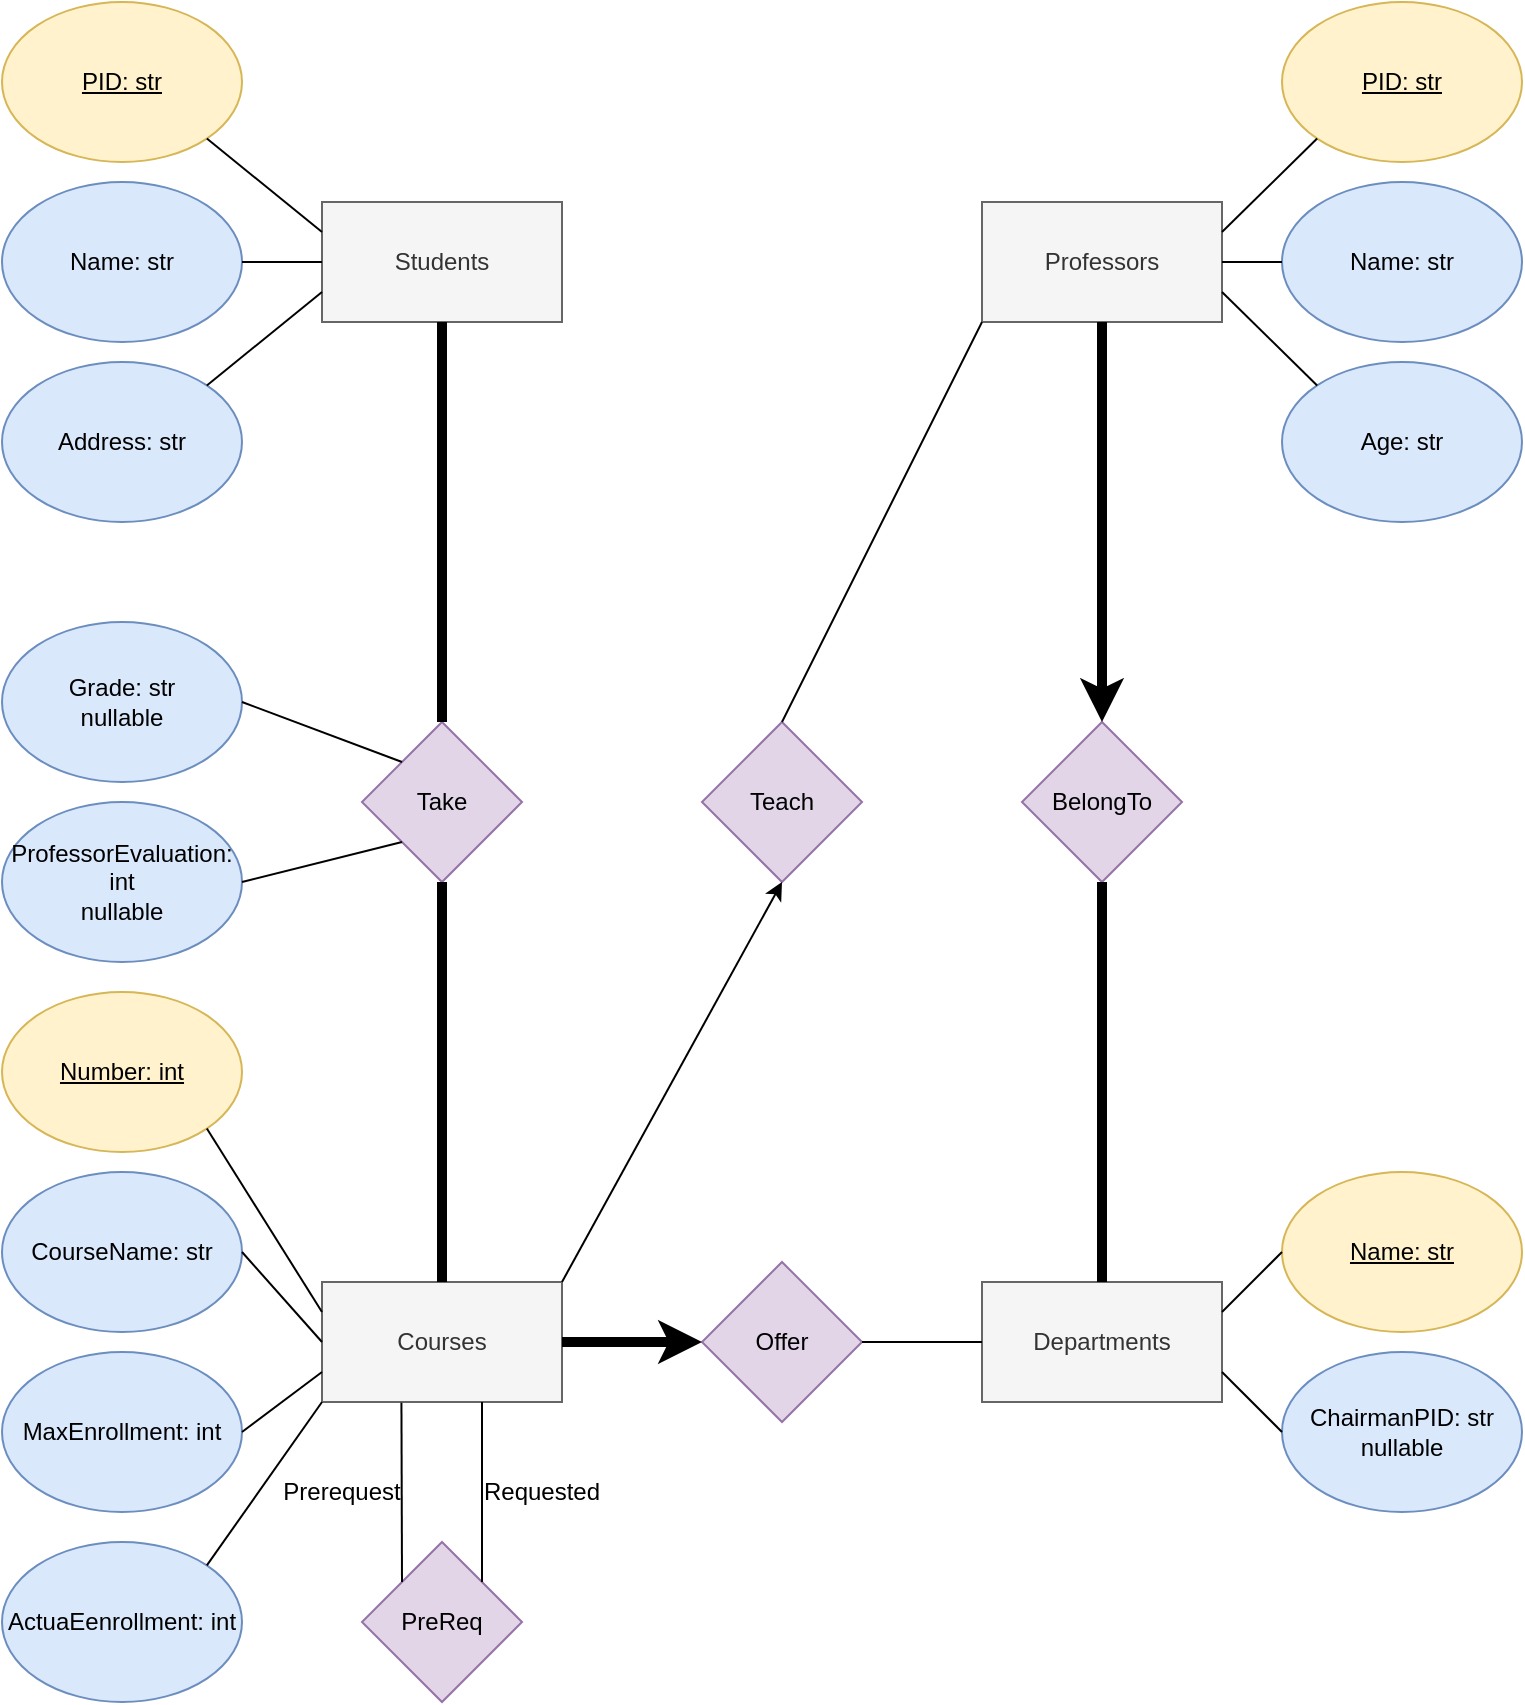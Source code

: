 <mxfile version="21.2.1" type="device">
  <diagram name="Page-1" id="35uNMAXDFnzqJk-Z2Rc5">
    <mxGraphModel dx="794" dy="1194" grid="1" gridSize="10" guides="1" tooltips="1" connect="1" arrows="1" fold="1" page="1" pageScale="1" pageWidth="827" pageHeight="1169" math="0" shadow="0">
      <root>
        <mxCell id="0" />
        <mxCell id="1" parent="0" />
        <mxCell id="8YLQqvVlCg9wH1gao7eU-1" value="Students" style="rounded=0;whiteSpace=wrap;html=1;fillColor=#f5f5f5;fontColor=#333333;strokeColor=#666666;" parent="1" vertex="1">
          <mxGeometry x="200" y="140" width="120" height="60" as="geometry" />
        </mxCell>
        <mxCell id="8YLQqvVlCg9wH1gao7eU-2" value="&lt;u&gt;PID: str&lt;/u&gt;" style="ellipse;whiteSpace=wrap;html=1;fillColor=#fff2cc;strokeColor=#d6b656;" parent="1" vertex="1">
          <mxGeometry x="40" y="40" width="120" height="80" as="geometry" />
        </mxCell>
        <mxCell id="8YLQqvVlCg9wH1gao7eU-3" value="Name: str" style="ellipse;whiteSpace=wrap;html=1;fillColor=#dae8fc;strokeColor=#6c8ebf;" parent="1" vertex="1">
          <mxGeometry x="40" y="130" width="120" height="80" as="geometry" />
        </mxCell>
        <mxCell id="8YLQqvVlCg9wH1gao7eU-4" value="Address: str" style="ellipse;whiteSpace=wrap;html=1;fillColor=#dae8fc;strokeColor=#6c8ebf;" parent="1" vertex="1">
          <mxGeometry x="40" y="220" width="120" height="80" as="geometry" />
        </mxCell>
        <mxCell id="8YLQqvVlCg9wH1gao7eU-5" value="Professors" style="rounded=0;whiteSpace=wrap;html=1;fillColor=#f5f5f5;fontColor=#333333;strokeColor=#666666;" parent="1" vertex="1">
          <mxGeometry x="530" y="140" width="120" height="60" as="geometry" />
        </mxCell>
        <mxCell id="8YLQqvVlCg9wH1gao7eU-6" value="&lt;u&gt;PID: str&lt;/u&gt;" style="ellipse;whiteSpace=wrap;html=1;fillColor=#fff2cc;strokeColor=#d6b656;" parent="1" vertex="1">
          <mxGeometry x="680" y="40" width="120" height="80" as="geometry" />
        </mxCell>
        <mxCell id="8YLQqvVlCg9wH1gao7eU-7" value="Name: str" style="ellipse;whiteSpace=wrap;html=1;fillColor=#dae8fc;strokeColor=#6c8ebf;" parent="1" vertex="1">
          <mxGeometry x="680" y="130" width="120" height="80" as="geometry" />
        </mxCell>
        <mxCell id="8YLQqvVlCg9wH1gao7eU-8" value="Departments" style="rounded=0;whiteSpace=wrap;html=1;fillColor=#f5f5f5;fontColor=#333333;strokeColor=#666666;" parent="1" vertex="1">
          <mxGeometry x="530" y="680" width="120" height="60" as="geometry" />
        </mxCell>
        <mxCell id="8YLQqvVlCg9wH1gao7eU-9" value="Age: str" style="ellipse;whiteSpace=wrap;html=1;fillColor=#dae8fc;strokeColor=#6c8ebf;" parent="1" vertex="1">
          <mxGeometry x="680" y="220" width="120" height="80" as="geometry" />
        </mxCell>
        <mxCell id="8YLQqvVlCg9wH1gao7eU-10" value="Courses" style="rounded=0;whiteSpace=wrap;html=1;fillColor=#f5f5f5;fontColor=#333333;strokeColor=#666666;" parent="1" vertex="1">
          <mxGeometry x="200" y="680" width="120" height="60" as="geometry" />
        </mxCell>
        <mxCell id="8YLQqvVlCg9wH1gao7eU-11" value="CourseName: str" style="ellipse;whiteSpace=wrap;html=1;fillColor=#dae8fc;strokeColor=#6c8ebf;" parent="1" vertex="1">
          <mxGeometry x="40" y="625" width="120" height="80" as="geometry" />
        </mxCell>
        <mxCell id="8YLQqvVlCg9wH1gao7eU-12" value="&lt;u&gt;Number: int&lt;/u&gt;" style="ellipse;whiteSpace=wrap;html=1;fillColor=#fff2cc;strokeColor=#d6b656;" parent="1" vertex="1">
          <mxGeometry x="40" y="535" width="120" height="80" as="geometry" />
        </mxCell>
        <mxCell id="8YLQqvVlCg9wH1gao7eU-13" value="MaxEnrollment: int" style="ellipse;whiteSpace=wrap;html=1;fillColor=#dae8fc;strokeColor=#6c8ebf;" parent="1" vertex="1">
          <mxGeometry x="40" y="715" width="120" height="80" as="geometry" />
        </mxCell>
        <mxCell id="8YLQqvVlCg9wH1gao7eU-14" value="ActuaEenrollment: int" style="ellipse;whiteSpace=wrap;html=1;fillColor=#dae8fc;strokeColor=#6c8ebf;" parent="1" vertex="1">
          <mxGeometry x="40" y="810" width="120" height="80" as="geometry" />
        </mxCell>
        <mxCell id="8YLQqvVlCg9wH1gao7eU-15" value="&lt;u&gt;Name: str&lt;/u&gt;" style="ellipse;whiteSpace=wrap;html=1;fillColor=#fff2cc;strokeColor=#d6b656;" parent="1" vertex="1">
          <mxGeometry x="680" y="625" width="120" height="80" as="geometry" />
        </mxCell>
        <mxCell id="8YLQqvVlCg9wH1gao7eU-16" value="ChairmanPID: str&lt;br&gt;nullable" style="ellipse;whiteSpace=wrap;html=1;fillColor=#dae8fc;strokeColor=#6c8ebf;" parent="1" vertex="1">
          <mxGeometry x="680" y="715" width="120" height="80" as="geometry" />
        </mxCell>
        <mxCell id="8YLQqvVlCg9wH1gao7eU-19" value="" style="endArrow=none;html=1;rounded=0;exitX=1;exitY=1;exitDx=0;exitDy=0;entryX=0;entryY=0.25;entryDx=0;entryDy=0;" parent="1" source="8YLQqvVlCg9wH1gao7eU-2" target="8YLQqvVlCg9wH1gao7eU-1" edge="1">
          <mxGeometry width="50" height="50" relative="1" as="geometry">
            <mxPoint x="340" y="430" as="sourcePoint" />
            <mxPoint x="390" y="380" as="targetPoint" />
          </mxGeometry>
        </mxCell>
        <mxCell id="8YLQqvVlCg9wH1gao7eU-20" value="" style="endArrow=none;html=1;rounded=0;exitX=1;exitY=0.5;exitDx=0;exitDy=0;entryX=0;entryY=0.5;entryDx=0;entryDy=0;" parent="1" source="8YLQqvVlCg9wH1gao7eU-3" target="8YLQqvVlCg9wH1gao7eU-1" edge="1">
          <mxGeometry width="50" height="50" relative="1" as="geometry">
            <mxPoint x="340" y="430" as="sourcePoint" />
            <mxPoint x="390" y="380" as="targetPoint" />
          </mxGeometry>
        </mxCell>
        <mxCell id="8YLQqvVlCg9wH1gao7eU-21" value="" style="endArrow=none;html=1;rounded=0;exitX=1;exitY=0;exitDx=0;exitDy=0;entryX=0;entryY=0.75;entryDx=0;entryDy=0;" parent="1" source="8YLQqvVlCg9wH1gao7eU-4" target="8YLQqvVlCg9wH1gao7eU-1" edge="1">
          <mxGeometry width="50" height="50" relative="1" as="geometry">
            <mxPoint x="340" y="430" as="sourcePoint" />
            <mxPoint x="390" y="380" as="targetPoint" />
          </mxGeometry>
        </mxCell>
        <mxCell id="8YLQqvVlCg9wH1gao7eU-22" value="" style="endArrow=none;html=1;rounded=0;exitX=1;exitY=1;exitDx=0;exitDy=0;entryX=0;entryY=0.25;entryDx=0;entryDy=0;" parent="1" source="8YLQqvVlCg9wH1gao7eU-12" target="8YLQqvVlCg9wH1gao7eU-10" edge="1">
          <mxGeometry width="50" height="50" relative="1" as="geometry">
            <mxPoint x="340" y="600" as="sourcePoint" />
            <mxPoint x="390" y="550" as="targetPoint" />
          </mxGeometry>
        </mxCell>
        <mxCell id="8YLQqvVlCg9wH1gao7eU-23" value="" style="endArrow=none;html=1;rounded=0;exitX=1;exitY=0.5;exitDx=0;exitDy=0;entryX=0;entryY=0.5;entryDx=0;entryDy=0;" parent="1" source="8YLQqvVlCg9wH1gao7eU-11" target="8YLQqvVlCg9wH1gao7eU-10" edge="1">
          <mxGeometry width="50" height="50" relative="1" as="geometry">
            <mxPoint x="340" y="600" as="sourcePoint" />
            <mxPoint x="390" y="550" as="targetPoint" />
          </mxGeometry>
        </mxCell>
        <mxCell id="8YLQqvVlCg9wH1gao7eU-24" value="" style="endArrow=none;html=1;rounded=0;exitX=1;exitY=0.5;exitDx=0;exitDy=0;entryX=0;entryY=0.75;entryDx=0;entryDy=0;" parent="1" source="8YLQqvVlCg9wH1gao7eU-13" target="8YLQqvVlCg9wH1gao7eU-10" edge="1">
          <mxGeometry width="50" height="50" relative="1" as="geometry">
            <mxPoint x="340" y="600" as="sourcePoint" />
            <mxPoint x="390" y="550" as="targetPoint" />
          </mxGeometry>
        </mxCell>
        <mxCell id="8YLQqvVlCg9wH1gao7eU-25" value="" style="endArrow=none;html=1;rounded=0;exitX=1;exitY=0;exitDx=0;exitDy=0;entryX=0;entryY=1;entryDx=0;entryDy=0;" parent="1" source="8YLQqvVlCg9wH1gao7eU-14" target="8YLQqvVlCg9wH1gao7eU-10" edge="1">
          <mxGeometry width="50" height="50" relative="1" as="geometry">
            <mxPoint x="340" y="600" as="sourcePoint" />
            <mxPoint x="390" y="550" as="targetPoint" />
          </mxGeometry>
        </mxCell>
        <mxCell id="8YLQqvVlCg9wH1gao7eU-26" value="" style="endArrow=none;html=1;rounded=0;entryX=0;entryY=1;entryDx=0;entryDy=0;exitX=1;exitY=0.25;exitDx=0;exitDy=0;" parent="1" source="8YLQqvVlCg9wH1gao7eU-5" target="8YLQqvVlCg9wH1gao7eU-6" edge="1">
          <mxGeometry width="50" height="50" relative="1" as="geometry">
            <mxPoint x="670" y="430" as="sourcePoint" />
            <mxPoint x="720" y="380" as="targetPoint" />
          </mxGeometry>
        </mxCell>
        <mxCell id="8YLQqvVlCg9wH1gao7eU-27" value="" style="endArrow=none;html=1;rounded=0;exitX=1;exitY=0.5;exitDx=0;exitDy=0;entryX=0;entryY=0.5;entryDx=0;entryDy=0;" parent="1" source="8YLQqvVlCg9wH1gao7eU-5" target="8YLQqvVlCg9wH1gao7eU-7" edge="1">
          <mxGeometry width="50" height="50" relative="1" as="geometry">
            <mxPoint x="670" y="430" as="sourcePoint" />
            <mxPoint x="720" y="380" as="targetPoint" />
          </mxGeometry>
        </mxCell>
        <mxCell id="8YLQqvVlCg9wH1gao7eU-28" value="" style="endArrow=none;html=1;rounded=0;entryX=0;entryY=0;entryDx=0;entryDy=0;exitX=1;exitY=0.75;exitDx=0;exitDy=0;" parent="1" source="8YLQqvVlCg9wH1gao7eU-5" target="8YLQqvVlCg9wH1gao7eU-9" edge="1">
          <mxGeometry width="50" height="50" relative="1" as="geometry">
            <mxPoint x="670" y="430" as="sourcePoint" />
            <mxPoint x="720" y="380" as="targetPoint" />
          </mxGeometry>
        </mxCell>
        <mxCell id="8YLQqvVlCg9wH1gao7eU-29" value="" style="endArrow=none;html=1;rounded=0;exitX=1;exitY=0.25;exitDx=0;exitDy=0;entryX=0;entryY=0.5;entryDx=0;entryDy=0;" parent="1" source="8YLQqvVlCg9wH1gao7eU-8" target="8YLQqvVlCg9wH1gao7eU-15" edge="1">
          <mxGeometry width="50" height="50" relative="1" as="geometry">
            <mxPoint x="670" y="600" as="sourcePoint" />
            <mxPoint x="720" y="550" as="targetPoint" />
          </mxGeometry>
        </mxCell>
        <mxCell id="8YLQqvVlCg9wH1gao7eU-30" value="" style="endArrow=none;html=1;rounded=0;exitX=1;exitY=0.75;exitDx=0;exitDy=0;entryX=0;entryY=0.5;entryDx=0;entryDy=0;" parent="1" source="8YLQqvVlCg9wH1gao7eU-8" target="8YLQqvVlCg9wH1gao7eU-16" edge="1">
          <mxGeometry width="50" height="50" relative="1" as="geometry">
            <mxPoint x="670" y="600" as="sourcePoint" />
            <mxPoint x="720" y="550" as="targetPoint" />
          </mxGeometry>
        </mxCell>
        <mxCell id="8YLQqvVlCg9wH1gao7eU-31" value="BelongTo" style="rhombus;whiteSpace=wrap;html=1;fillColor=#e1d5e7;strokeColor=#9673a6;" parent="1" vertex="1">
          <mxGeometry x="550" y="400" width="80" height="80" as="geometry" />
        </mxCell>
        <mxCell id="8YLQqvVlCg9wH1gao7eU-32" value="" style="endArrow=classic;html=1;rounded=0;exitX=0.5;exitY=1;exitDx=0;exitDy=0;entryX=0.5;entryY=0;entryDx=0;entryDy=0;strokeWidth=5;" parent="1" source="8YLQqvVlCg9wH1gao7eU-5" target="8YLQqvVlCg9wH1gao7eU-31" edge="1">
          <mxGeometry width="50" height="50" relative="1" as="geometry">
            <mxPoint x="460" y="430" as="sourcePoint" />
            <mxPoint x="510" y="380" as="targetPoint" />
          </mxGeometry>
        </mxCell>
        <mxCell id="8YLQqvVlCg9wH1gao7eU-33" value="Offer" style="rhombus;whiteSpace=wrap;html=1;fillColor=#e1d5e7;strokeColor=#9673a6;" parent="1" vertex="1">
          <mxGeometry x="390" y="670" width="80" height="80" as="geometry" />
        </mxCell>
        <mxCell id="8YLQqvVlCg9wH1gao7eU-34" value="" style="endArrow=classic;html=1;rounded=0;exitX=1;exitY=0.5;exitDx=0;exitDy=0;entryX=0;entryY=0.5;entryDx=0;entryDy=0;strokeWidth=5;" parent="1" source="8YLQqvVlCg9wH1gao7eU-10" target="8YLQqvVlCg9wH1gao7eU-33" edge="1">
          <mxGeometry width="50" height="50" relative="1" as="geometry">
            <mxPoint x="390" y="600" as="sourcePoint" />
            <mxPoint x="440" y="550" as="targetPoint" />
          </mxGeometry>
        </mxCell>
        <mxCell id="8YLQqvVlCg9wH1gao7eU-35" value="Take" style="rhombus;whiteSpace=wrap;html=1;fillColor=#e1d5e7;strokeColor=#9673a6;" parent="1" vertex="1">
          <mxGeometry x="220" y="400" width="80" height="80" as="geometry" />
        </mxCell>
        <mxCell id="8YLQqvVlCg9wH1gao7eU-36" value="" style="endArrow=none;html=1;rounded=0;entryX=0.5;entryY=1;entryDx=0;entryDy=0;exitX=0.5;exitY=0;exitDx=0;exitDy=0;strokeWidth=5;" parent="1" source="8YLQqvVlCg9wH1gao7eU-35" target="8YLQqvVlCg9wH1gao7eU-1" edge="1">
          <mxGeometry width="50" height="50" relative="1" as="geometry">
            <mxPoint x="340" y="430" as="sourcePoint" />
            <mxPoint x="390" y="380" as="targetPoint" />
          </mxGeometry>
        </mxCell>
        <mxCell id="8YLQqvVlCg9wH1gao7eU-37" value="" style="endArrow=none;html=1;rounded=0;entryX=0.5;entryY=1;entryDx=0;entryDy=0;exitX=0.5;exitY=0;exitDx=0;exitDy=0;strokeWidth=5;" parent="1" source="8YLQqvVlCg9wH1gao7eU-10" target="8YLQqvVlCg9wH1gao7eU-35" edge="1">
          <mxGeometry width="50" height="50" relative="1" as="geometry">
            <mxPoint x="270" y="500" as="sourcePoint" />
            <mxPoint x="270" y="380" as="targetPoint" />
          </mxGeometry>
        </mxCell>
        <mxCell id="5mbqr19voJDB2y2FRXF--1" value="Teach" style="rhombus;whiteSpace=wrap;html=1;fillColor=#e1d5e7;strokeColor=#9673a6;" parent="1" vertex="1">
          <mxGeometry x="390" y="400" width="80" height="80" as="geometry" />
        </mxCell>
        <mxCell id="5mbqr19voJDB2y2FRXF--2" value="" style="endArrow=classic;html=1;rounded=0;entryX=0.5;entryY=1;entryDx=0;entryDy=0;exitX=1;exitY=0;exitDx=0;exitDy=0;" parent="1" source="8YLQqvVlCg9wH1gao7eU-10" target="5mbqr19voJDB2y2FRXF--1" edge="1">
          <mxGeometry width="50" height="50" relative="1" as="geometry">
            <mxPoint x="380" y="800" as="sourcePoint" />
            <mxPoint x="430" y="750" as="targetPoint" />
          </mxGeometry>
        </mxCell>
        <mxCell id="5mbqr19voJDB2y2FRXF--3" value="" style="endArrow=none;html=1;rounded=0;entryX=0;entryY=1;entryDx=0;entryDy=0;exitX=0.5;exitY=0;exitDx=0;exitDy=0;" parent="1" source="5mbqr19voJDB2y2FRXF--1" target="8YLQqvVlCg9wH1gao7eU-5" edge="1">
          <mxGeometry width="50" height="50" relative="1" as="geometry">
            <mxPoint x="380" y="630" as="sourcePoint" />
            <mxPoint x="430" y="580" as="targetPoint" />
          </mxGeometry>
        </mxCell>
        <mxCell id="5mbqr19voJDB2y2FRXF--4" value="PreReq" style="rhombus;whiteSpace=wrap;html=1;fillColor=#e1d5e7;strokeColor=#9673a6;" parent="1" vertex="1">
          <mxGeometry x="220" y="810" width="80" height="80" as="geometry" />
        </mxCell>
        <mxCell id="5mbqr19voJDB2y2FRXF--5" value="" style="endArrow=none;html=1;rounded=0;exitX=0;exitY=0;exitDx=0;exitDy=0;entryX=0.331;entryY=1.006;entryDx=0;entryDy=0;entryPerimeter=0;" parent="1" source="5mbqr19voJDB2y2FRXF--4" target="8YLQqvVlCg9wH1gao7eU-10" edge="1">
          <mxGeometry width="50" height="50" relative="1" as="geometry">
            <mxPoint x="380" y="800" as="sourcePoint" />
            <mxPoint x="430" y="750" as="targetPoint" />
          </mxGeometry>
        </mxCell>
        <mxCell id="5mbqr19voJDB2y2FRXF--6" value="" style="endArrow=none;html=1;rounded=0;exitX=1;exitY=0;exitDx=0;exitDy=0;" parent="1" source="5mbqr19voJDB2y2FRXF--4" edge="1">
          <mxGeometry width="50" height="50" relative="1" as="geometry">
            <mxPoint x="380" y="800" as="sourcePoint" />
            <mxPoint x="280" y="740" as="targetPoint" />
          </mxGeometry>
        </mxCell>
        <mxCell id="JMP3jXskLYXB1BBtVixL-1" value="" style="endArrow=none;html=1;rounded=0;entryX=0;entryY=0.5;entryDx=0;entryDy=0;exitX=1;exitY=0.5;exitDx=0;exitDy=0;" parent="1" source="8YLQqvVlCg9wH1gao7eU-33" target="8YLQqvVlCg9wH1gao7eU-8" edge="1">
          <mxGeometry width="50" height="50" relative="1" as="geometry">
            <mxPoint x="380" y="800" as="sourcePoint" />
            <mxPoint x="430" y="750" as="targetPoint" />
          </mxGeometry>
        </mxCell>
        <mxCell id="JMP3jXskLYXB1BBtVixL-2" value="" style="endArrow=none;html=1;rounded=0;entryX=0.5;entryY=1;entryDx=0;entryDy=0;exitX=0.5;exitY=0;exitDx=0;exitDy=0;strokeWidth=5;" parent="1" source="8YLQqvVlCg9wH1gao7eU-8" target="8YLQqvVlCg9wH1gao7eU-31" edge="1">
          <mxGeometry width="50" height="50" relative="1" as="geometry">
            <mxPoint x="380" y="800" as="sourcePoint" />
            <mxPoint x="430" y="750" as="targetPoint" />
          </mxGeometry>
        </mxCell>
        <mxCell id="LSt-SCVb6i-uZA1pvFkU-1" value="Prerequest" style="text;html=1;strokeColor=none;fillColor=none;align=center;verticalAlign=middle;whiteSpace=wrap;rounded=0;" parent="1" vertex="1">
          <mxGeometry x="180" y="770" width="60" height="30" as="geometry" />
        </mxCell>
        <mxCell id="LSt-SCVb6i-uZA1pvFkU-2" value="Requested" style="text;html=1;strokeColor=none;fillColor=none;align=center;verticalAlign=middle;whiteSpace=wrap;rounded=0;" parent="1" vertex="1">
          <mxGeometry x="280" y="770" width="60" height="30" as="geometry" />
        </mxCell>
        <mxCell id="YnivpE2ZqqhaPdIBByoK-1" value="Grade: str&lt;br&gt;nullable" style="ellipse;whiteSpace=wrap;html=1;fillColor=#dae8fc;strokeColor=#6c8ebf;" parent="1" vertex="1">
          <mxGeometry x="40" y="350" width="120" height="80" as="geometry" />
        </mxCell>
        <mxCell id="YnivpE2ZqqhaPdIBByoK-2" value="ProfessorEvaluation: int&lt;br&gt;nullable" style="ellipse;whiteSpace=wrap;html=1;fillColor=#dae8fc;strokeColor=#6c8ebf;" parent="1" vertex="1">
          <mxGeometry x="40" y="440" width="120" height="80" as="geometry" />
        </mxCell>
        <mxCell id="YnivpE2ZqqhaPdIBByoK-3" value="" style="endArrow=none;html=1;rounded=0;exitX=1;exitY=0.5;exitDx=0;exitDy=0;entryX=0;entryY=0;entryDx=0;entryDy=0;" parent="1" source="YnivpE2ZqqhaPdIBByoK-1" target="8YLQqvVlCg9wH1gao7eU-35" edge="1">
          <mxGeometry width="50" height="50" relative="1" as="geometry">
            <mxPoint x="590" y="510" as="sourcePoint" />
            <mxPoint x="640" y="460" as="targetPoint" />
          </mxGeometry>
        </mxCell>
        <mxCell id="YnivpE2ZqqhaPdIBByoK-4" value="" style="endArrow=none;html=1;rounded=0;exitX=1;exitY=0.5;exitDx=0;exitDy=0;entryX=0;entryY=1;entryDx=0;entryDy=0;" parent="1" source="YnivpE2ZqqhaPdIBByoK-2" target="8YLQqvVlCg9wH1gao7eU-35" edge="1">
          <mxGeometry width="50" height="50" relative="1" as="geometry">
            <mxPoint x="590" y="510" as="sourcePoint" />
            <mxPoint x="640" y="460" as="targetPoint" />
          </mxGeometry>
        </mxCell>
      </root>
    </mxGraphModel>
  </diagram>
</mxfile>
